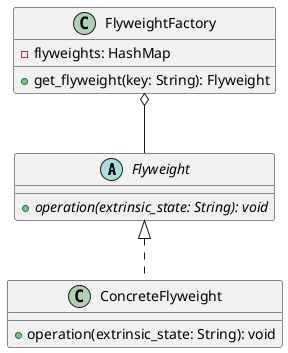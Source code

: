 @startuml
abstract class Flyweight {
    {abstract} + operation(extrinsic_state: String): void
}

class ConcreteFlyweight {
    + operation(extrinsic_state: String): void
}

class FlyweightFactory {
    - flyweights: HashMap
    + get_flyweight(key: String): Flyweight
}

Flyweight <|.. ConcreteFlyweight
FlyweightFactory o-- Flyweight
@enduml

